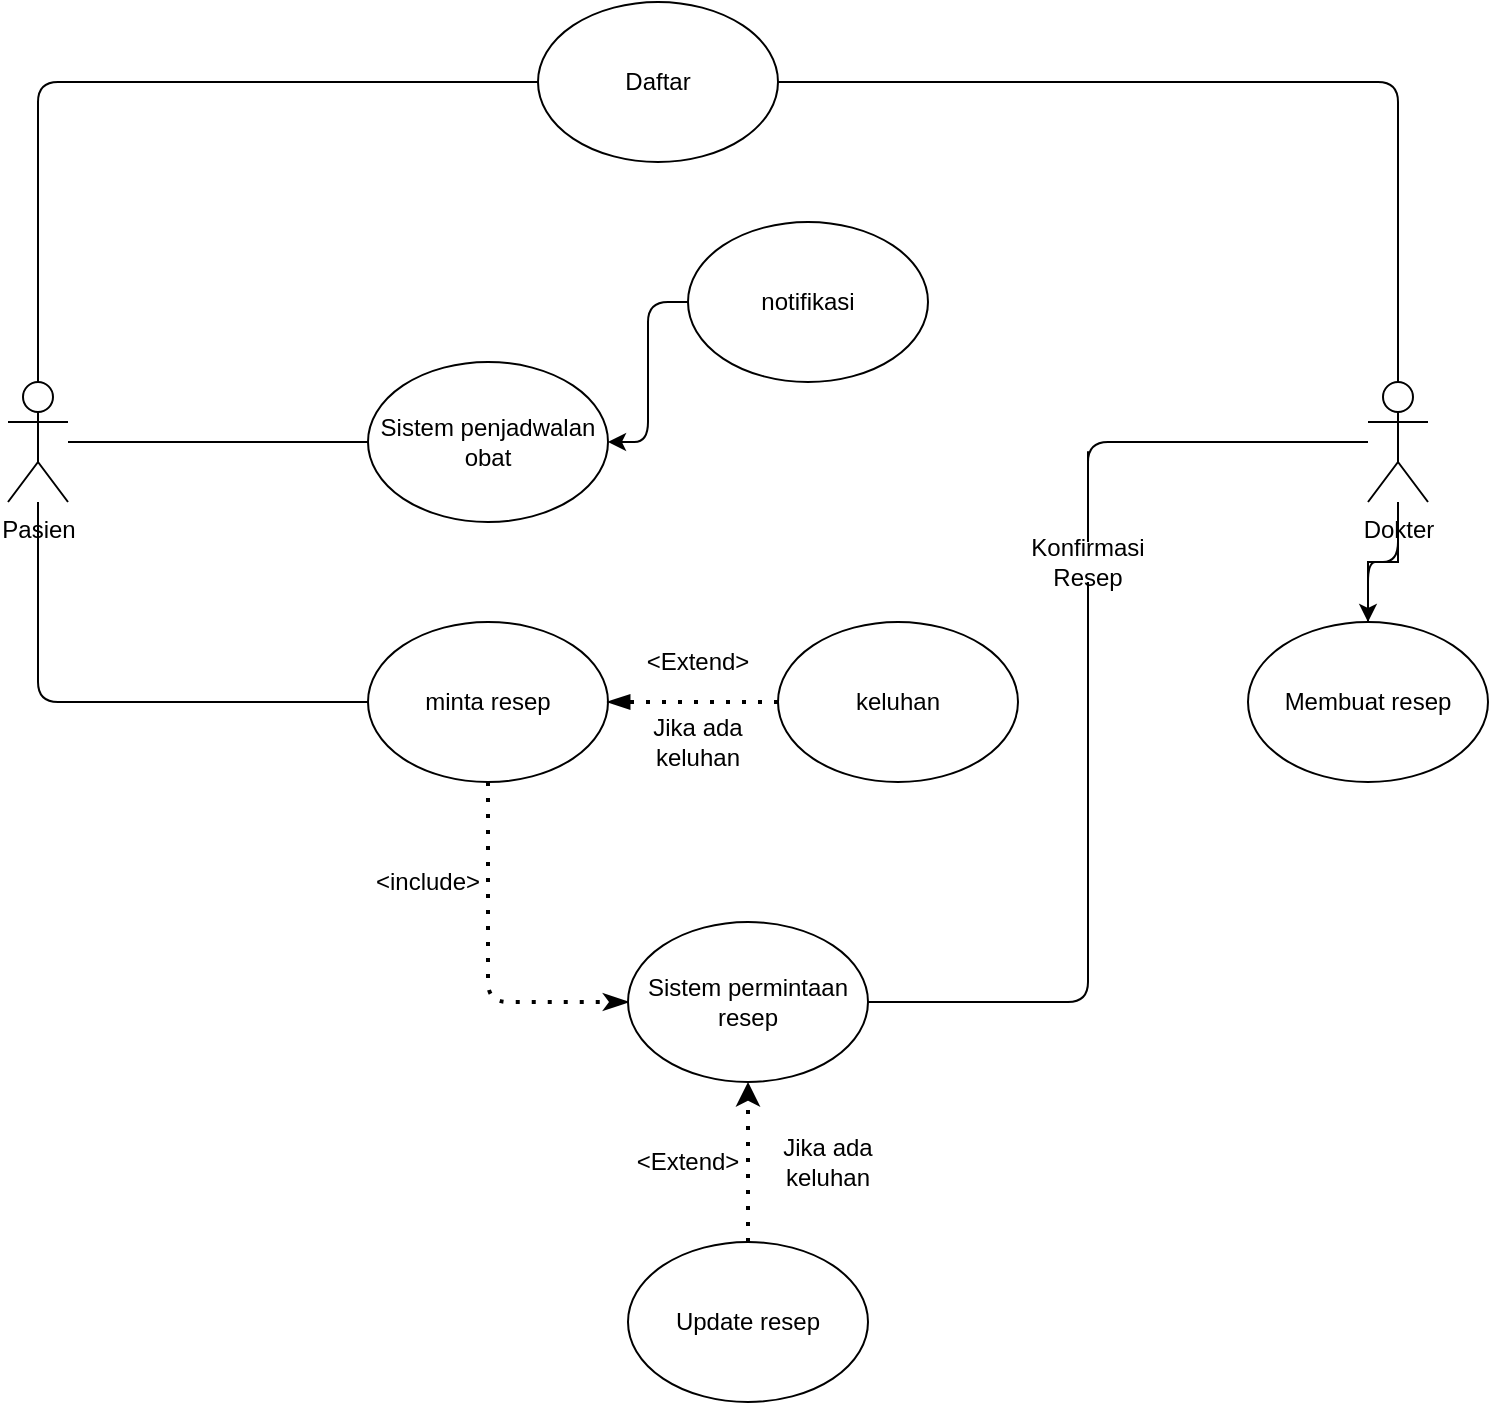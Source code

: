<mxfile version="13.8.0" type="github"><diagram id="rzTe-UA7CJ4xxoBPlnah" name="Page-1"><mxGraphModel dx="1502" dy="825" grid="1" gridSize="10" guides="1" tooltips="1" connect="1" arrows="1" fold="1" page="1" pageScale="1" pageWidth="850" pageHeight="1100" math="0" shadow="0"><root><mxCell id="0"/><mxCell id="1" parent="0"/><mxCell id="pzkp8Y3BCJ6zMzNkIyjh-12" style="endArrow=none;html=1;fontFamily=Helvetica;fontSize=11;fontColor=#000000;align=center;strokeColor=#000000;edgeStyle=orthogonalEdgeStyle;" edge="1" parent="1" source="pzkp8Y3BCJ6zMzNkIyjh-1" target="pzkp8Y3BCJ6zMzNkIyjh-3"><mxGeometry relative="1" as="geometry"><Array as="points"><mxPoint x="115" y="90"/></Array></mxGeometry></mxCell><mxCell id="pzkp8Y3BCJ6zMzNkIyjh-17" style="endArrow=none;html=1;fontFamily=Helvetica;fontSize=11;fontColor=#000000;align=center;strokeColor=#000000;edgeStyle=orthogonalEdgeStyle;" edge="1" parent="1" source="pzkp8Y3BCJ6zMzNkIyjh-1" target="pzkp8Y3BCJ6zMzNkIyjh-4"><mxGeometry relative="1" as="geometry"/></mxCell><mxCell id="pzkp8Y3BCJ6zMzNkIyjh-19" style="endArrow=none;html=1;fontFamily=Helvetica;fontSize=11;fontColor=#000000;align=center;strokeColor=#000000;edgeStyle=orthogonalEdgeStyle;" edge="1" parent="1" source="pzkp8Y3BCJ6zMzNkIyjh-1" target="pzkp8Y3BCJ6zMzNkIyjh-5"><mxGeometry relative="1" as="geometry"><Array as="points"><mxPoint x="115" y="400"/></Array></mxGeometry></mxCell><mxCell id="pzkp8Y3BCJ6zMzNkIyjh-1" value="Pasien" style="shape=umlActor;verticalLabelPosition=bottom;verticalAlign=top;html=1;outlineConnect=0;" vertex="1" parent="1"><mxGeometry x="100" y="240" width="30" height="60" as="geometry"/></mxCell><mxCell id="pzkp8Y3BCJ6zMzNkIyjh-16" style="endArrow=none;html=1;fontFamily=Helvetica;fontSize=11;fontColor=#000000;align=center;strokeColor=#000000;edgeStyle=orthogonalEdgeStyle;" edge="1" parent="1" source="pzkp8Y3BCJ6zMzNkIyjh-2" target="pzkp8Y3BCJ6zMzNkIyjh-3"><mxGeometry relative="1" as="geometry"><Array as="points"><mxPoint x="795" y="90"/></Array></mxGeometry></mxCell><mxCell id="pzkp8Y3BCJ6zMzNkIyjh-29" style="endArrow=none;html=1;fontFamily=Helvetica;fontSize=11;fontColor=#000000;align=center;endFill=1;strokeColor=#000000;edgeStyle=orthogonalEdgeStyle;" edge="1" parent="1" source="pzkp8Y3BCJ6zMzNkIyjh-42" target="pzkp8Y3BCJ6zMzNkIyjh-7"><mxGeometry relative="1" as="geometry"><Array as="points"><mxPoint x="640" y="270"/><mxPoint x="640" y="550"/></Array></mxGeometry></mxCell><mxCell id="pzkp8Y3BCJ6zMzNkIyjh-30" style="endArrow=none;html=1;fontFamily=Helvetica;fontSize=11;fontColor=#000000;align=center;endFill=1;strokeColor=#000000;edgeStyle=orthogonalEdgeStyle;" edge="1" parent="1" source="pzkp8Y3BCJ6zMzNkIyjh-2" target="pzkp8Y3BCJ6zMzNkIyjh-8"><mxGeometry relative="1" as="geometry"/></mxCell><mxCell id="pzkp8Y3BCJ6zMzNkIyjh-44" value="" style="edgeStyle=orthogonalEdgeStyle;rounded=0;orthogonalLoop=1;jettySize=auto;html=1;endArrow=classic;endFill=1;targetPerimeterSpacing=0;" edge="1" parent="1" source="pzkp8Y3BCJ6zMzNkIyjh-2" target="pzkp8Y3BCJ6zMzNkIyjh-8"><mxGeometry relative="1" as="geometry"/></mxCell><mxCell id="pzkp8Y3BCJ6zMzNkIyjh-2" value="Dokter" style="shape=umlActor;verticalLabelPosition=bottom;verticalAlign=top;html=1;outlineConnect=0;" vertex="1" parent="1"><mxGeometry x="780" y="240" width="30" height="60" as="geometry"/></mxCell><mxCell id="pzkp8Y3BCJ6zMzNkIyjh-3" value="Daftar" style="ellipse;whiteSpace=wrap;html=1;" vertex="1" parent="1"><mxGeometry x="365" y="50" width="120" height="80" as="geometry"/></mxCell><mxCell id="pzkp8Y3BCJ6zMzNkIyjh-4" value="Sistem penjadwalan&lt;br&gt;obat" style="ellipse;whiteSpace=wrap;html=1;" vertex="1" parent="1"><mxGeometry x="280" y="230" width="120" height="80" as="geometry"/></mxCell><mxCell id="pzkp8Y3BCJ6zMzNkIyjh-28" style="endArrow=classicThin;dashed=1;html=1;dashPattern=1 3;strokeWidth=2;fontFamily=Helvetica;fontSize=11;fontColor=#000000;align=center;endFill=1;strokeColor=#000000;edgeStyle=orthogonalEdgeStyle;" edge="1" parent="1" source="pzkp8Y3BCJ6zMzNkIyjh-5" target="pzkp8Y3BCJ6zMzNkIyjh-7"><mxGeometry relative="1" as="geometry"><Array as="points"><mxPoint x="340" y="550"/></Array></mxGeometry></mxCell><mxCell id="pzkp8Y3BCJ6zMzNkIyjh-5" value="minta resep" style="ellipse;whiteSpace=wrap;html=1;" vertex="1" parent="1"><mxGeometry x="280" y="360" width="120" height="80" as="geometry"/></mxCell><mxCell id="pzkp8Y3BCJ6zMzNkIyjh-18" style="endArrow=classic;html=1;fontFamily=Helvetica;fontSize=11;fontColor=#000000;align=center;strokeColor=#000000;edgeStyle=orthogonalEdgeStyle;" edge="1" parent="1" source="pzkp8Y3BCJ6zMzNkIyjh-6" target="pzkp8Y3BCJ6zMzNkIyjh-4"><mxGeometry relative="1" as="geometry"/></mxCell><mxCell id="pzkp8Y3BCJ6zMzNkIyjh-6" value="notifikasi" style="ellipse;whiteSpace=wrap;html=1;" vertex="1" parent="1"><mxGeometry x="440" y="160" width="120" height="80" as="geometry"/></mxCell><mxCell id="pzkp8Y3BCJ6zMzNkIyjh-7" value="Sistem permintaan resep" style="ellipse;whiteSpace=wrap;html=1;" vertex="1" parent="1"><mxGeometry x="410" y="510" width="120" height="80" as="geometry"/></mxCell><mxCell id="pzkp8Y3BCJ6zMzNkIyjh-8" value="Membuat resep" style="ellipse;whiteSpace=wrap;html=1;" vertex="1" parent="1"><mxGeometry x="720" y="360" width="120" height="80" as="geometry"/></mxCell><mxCell id="pzkp8Y3BCJ6zMzNkIyjh-25" value="keluhan" style="ellipse;whiteSpace=wrap;html=1;" vertex="1" parent="1"><mxGeometry x="485" y="360" width="120" height="80" as="geometry"/></mxCell><mxCell id="pzkp8Y3BCJ6zMzNkIyjh-32" style="endArrow=classic;dashed=1;html=1;dashPattern=1 3;strokeWidth=2;fontFamily=Helvetica;fontSize=11;fontColor=#000000;align=center;endFill=1;strokeColor=#000000;edgeStyle=orthogonalEdgeStyle;" edge="1" parent="1" source="pzkp8Y3BCJ6zMzNkIyjh-31" target="pzkp8Y3BCJ6zMzNkIyjh-7"><mxGeometry relative="1" as="geometry"/></mxCell><mxCell id="pzkp8Y3BCJ6zMzNkIyjh-31" value="Update resep" style="ellipse;whiteSpace=wrap;html=1;" vertex="1" parent="1"><mxGeometry x="410" y="670" width="120" height="80" as="geometry"/></mxCell><mxCell id="pzkp8Y3BCJ6zMzNkIyjh-35" style="endArrow=blockThin;dashed=1;html=1;dashPattern=1 3;strokeWidth=2;fontFamily=Helvetica;fontSize=11;fontColor=#000000;align=center;strokeColor=#000000;edgeStyle=orthogonalEdgeStyle;targetPerimeterSpacing=0;endFill=1;entryX=1;entryY=0.5;entryDx=0;entryDy=0;" edge="1" parent="1" source="pzkp8Y3BCJ6zMzNkIyjh-25" target="pzkp8Y3BCJ6zMzNkIyjh-5"><mxGeometry relative="1" as="geometry"><mxPoint x="485" y="360" as="sourcePoint"/><mxPoint x="465" y="400" as="targetPoint"/><Array as="points"/></mxGeometry></mxCell><mxCell id="pzkp8Y3BCJ6zMzNkIyjh-36" value="&amp;lt;Extend&amp;gt;" style="text;html=1;strokeColor=none;fillColor=none;align=center;verticalAlign=middle;whiteSpace=wrap;rounded=0;" vertex="1" parent="1"><mxGeometry x="425" y="370" width="40" height="20" as="geometry"/></mxCell><mxCell id="pzkp8Y3BCJ6zMzNkIyjh-37" value="Jika ada keluhan" style="text;html=1;strokeColor=none;fillColor=none;align=center;verticalAlign=middle;whiteSpace=wrap;rounded=0;" vertex="1" parent="1"><mxGeometry x="400" y="410" width="90" height="20" as="geometry"/></mxCell><mxCell id="pzkp8Y3BCJ6zMzNkIyjh-38" value="&amp;lt;include&amp;gt;" style="text;html=1;strokeColor=none;fillColor=none;align=center;verticalAlign=middle;whiteSpace=wrap;rounded=0;" vertex="1" parent="1"><mxGeometry x="290" y="480" width="40" height="20" as="geometry"/></mxCell><mxCell id="pzkp8Y3BCJ6zMzNkIyjh-40" value="&amp;lt;Extend&amp;gt;" style="text;html=1;strokeColor=none;fillColor=none;align=center;verticalAlign=middle;whiteSpace=wrap;rounded=0;" vertex="1" parent="1"><mxGeometry x="420" y="620" width="40" height="20" as="geometry"/></mxCell><mxCell id="pzkp8Y3BCJ6zMzNkIyjh-41" value="Jika ada keluhan" style="text;html=1;strokeColor=none;fillColor=none;align=center;verticalAlign=middle;whiteSpace=wrap;rounded=0;" vertex="1" parent="1"><mxGeometry x="480" y="620" width="60" height="20" as="geometry"/></mxCell><mxCell id="pzkp8Y3BCJ6zMzNkIyjh-42" value="Konfirmasi&lt;br&gt;Resep" style="text;html=1;align=center;verticalAlign=middle;whiteSpace=wrap;rounded=0;fillColor=#ffffff;" vertex="1" parent="1"><mxGeometry x="620" y="320" width="40" height="20" as="geometry"/></mxCell><mxCell id="pzkp8Y3BCJ6zMzNkIyjh-43" style="endArrow=none;html=1;fontFamily=Helvetica;fontSize=11;fontColor=#000000;align=center;endFill=1;strokeColor=#000000;edgeStyle=orthogonalEdgeStyle;" edge="1" parent="1" source="pzkp8Y3BCJ6zMzNkIyjh-2" target="pzkp8Y3BCJ6zMzNkIyjh-42"><mxGeometry relative="1" as="geometry"><mxPoint x="780" y="270" as="sourcePoint"/><mxPoint x="530" y="550" as="targetPoint"/><Array as="points"/></mxGeometry></mxCell></root></mxGraphModel></diagram></mxfile>